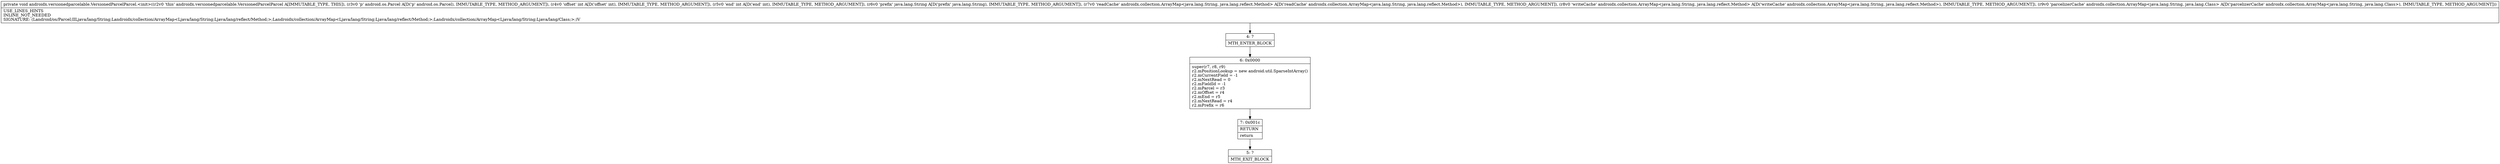 digraph "CFG forandroidx.versionedparcelable.VersionedParcelParcel.\<init\>(Landroid\/os\/Parcel;IILjava\/lang\/String;Landroidx\/collection\/ArrayMap;Landroidx\/collection\/ArrayMap;Landroidx\/collection\/ArrayMap;)V" {
Node_4 [shape=record,label="{4\:\ ?|MTH_ENTER_BLOCK\l}"];
Node_6 [shape=record,label="{6\:\ 0x0000|super(r7, r8, r9)\lr2.mPositionLookup = new android.util.SparseIntArray()\lr2.mCurrentField = \-1\lr2.mNextRead = 0\lr2.mFieldId = \-1\lr2.mParcel = r3\lr2.mOffset = r4\lr2.mEnd = r5\lr2.mNextRead = r4\lr2.mPrefix = r6\l}"];
Node_7 [shape=record,label="{7\:\ 0x001c|RETURN\l|return\l}"];
Node_5 [shape=record,label="{5\:\ ?|MTH_EXIT_BLOCK\l}"];
MethodNode[shape=record,label="{private void androidx.versionedparcelable.VersionedParcelParcel.\<init\>((r2v0 'this' androidx.versionedparcelable.VersionedParcelParcel A[IMMUTABLE_TYPE, THIS]), (r3v0 'p' android.os.Parcel A[D('p' android.os.Parcel), IMMUTABLE_TYPE, METHOD_ARGUMENT]), (r4v0 'offset' int A[D('offset' int), IMMUTABLE_TYPE, METHOD_ARGUMENT]), (r5v0 'end' int A[D('end' int), IMMUTABLE_TYPE, METHOD_ARGUMENT]), (r6v0 'prefix' java.lang.String A[D('prefix' java.lang.String), IMMUTABLE_TYPE, METHOD_ARGUMENT]), (r7v0 'readCache' androidx.collection.ArrayMap\<java.lang.String, java.lang.reflect.Method\> A[D('readCache' androidx.collection.ArrayMap\<java.lang.String, java.lang.reflect.Method\>), IMMUTABLE_TYPE, METHOD_ARGUMENT]), (r8v0 'writeCache' androidx.collection.ArrayMap\<java.lang.String, java.lang.reflect.Method\> A[D('writeCache' androidx.collection.ArrayMap\<java.lang.String, java.lang.reflect.Method\>), IMMUTABLE_TYPE, METHOD_ARGUMENT]), (r9v0 'parcelizerCache' androidx.collection.ArrayMap\<java.lang.String, java.lang.Class\> A[D('parcelizerCache' androidx.collection.ArrayMap\<java.lang.String, java.lang.Class\>), IMMUTABLE_TYPE, METHOD_ARGUMENT]))  | USE_LINES_HINTS\lINLINE_NOT_NEEDED\lSIGNATURE: (Landroid\/os\/Parcel;IILjava\/lang\/String;Landroidx\/collection\/ArrayMap\<Ljava\/lang\/String;Ljava\/lang\/reflect\/Method;\>;Landroidx\/collection\/ArrayMap\<Ljava\/lang\/String;Ljava\/lang\/reflect\/Method;\>;Landroidx\/collection\/ArrayMap\<Ljava\/lang\/String;Ljava\/lang\/Class;\>;)V\l}"];
MethodNode -> Node_4;Node_4 -> Node_6;
Node_6 -> Node_7;
Node_7 -> Node_5;
}


